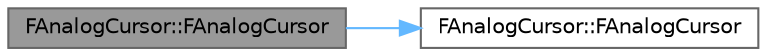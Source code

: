 digraph "FAnalogCursor::FAnalogCursor"
{
 // INTERACTIVE_SVG=YES
 // LATEX_PDF_SIZE
  bgcolor="transparent";
  edge [fontname=Helvetica,fontsize=10,labelfontname=Helvetica,labelfontsize=10];
  node [fontname=Helvetica,fontsize=10,shape=box,height=0.2,width=0.4];
  rankdir="LR";
  Node1 [id="Node000001",label="FAnalogCursor::FAnalogCursor",height=0.2,width=0.4,color="gray40", fillcolor="grey60", style="filled", fontcolor="black",tooltip=" "];
  Node1 -> Node2 [id="edge1_Node000001_Node000002",color="steelblue1",style="solid",tooltip=" "];
  Node2 [id="Node000002",label="FAnalogCursor::FAnalogCursor",height=0.2,width=0.4,color="grey40", fillcolor="white", style="filled",URL="$d9/d06/classFAnalogCursor.html#a815db280dab2cc1d7c7182157eac5c0b",tooltip=" "];
}
